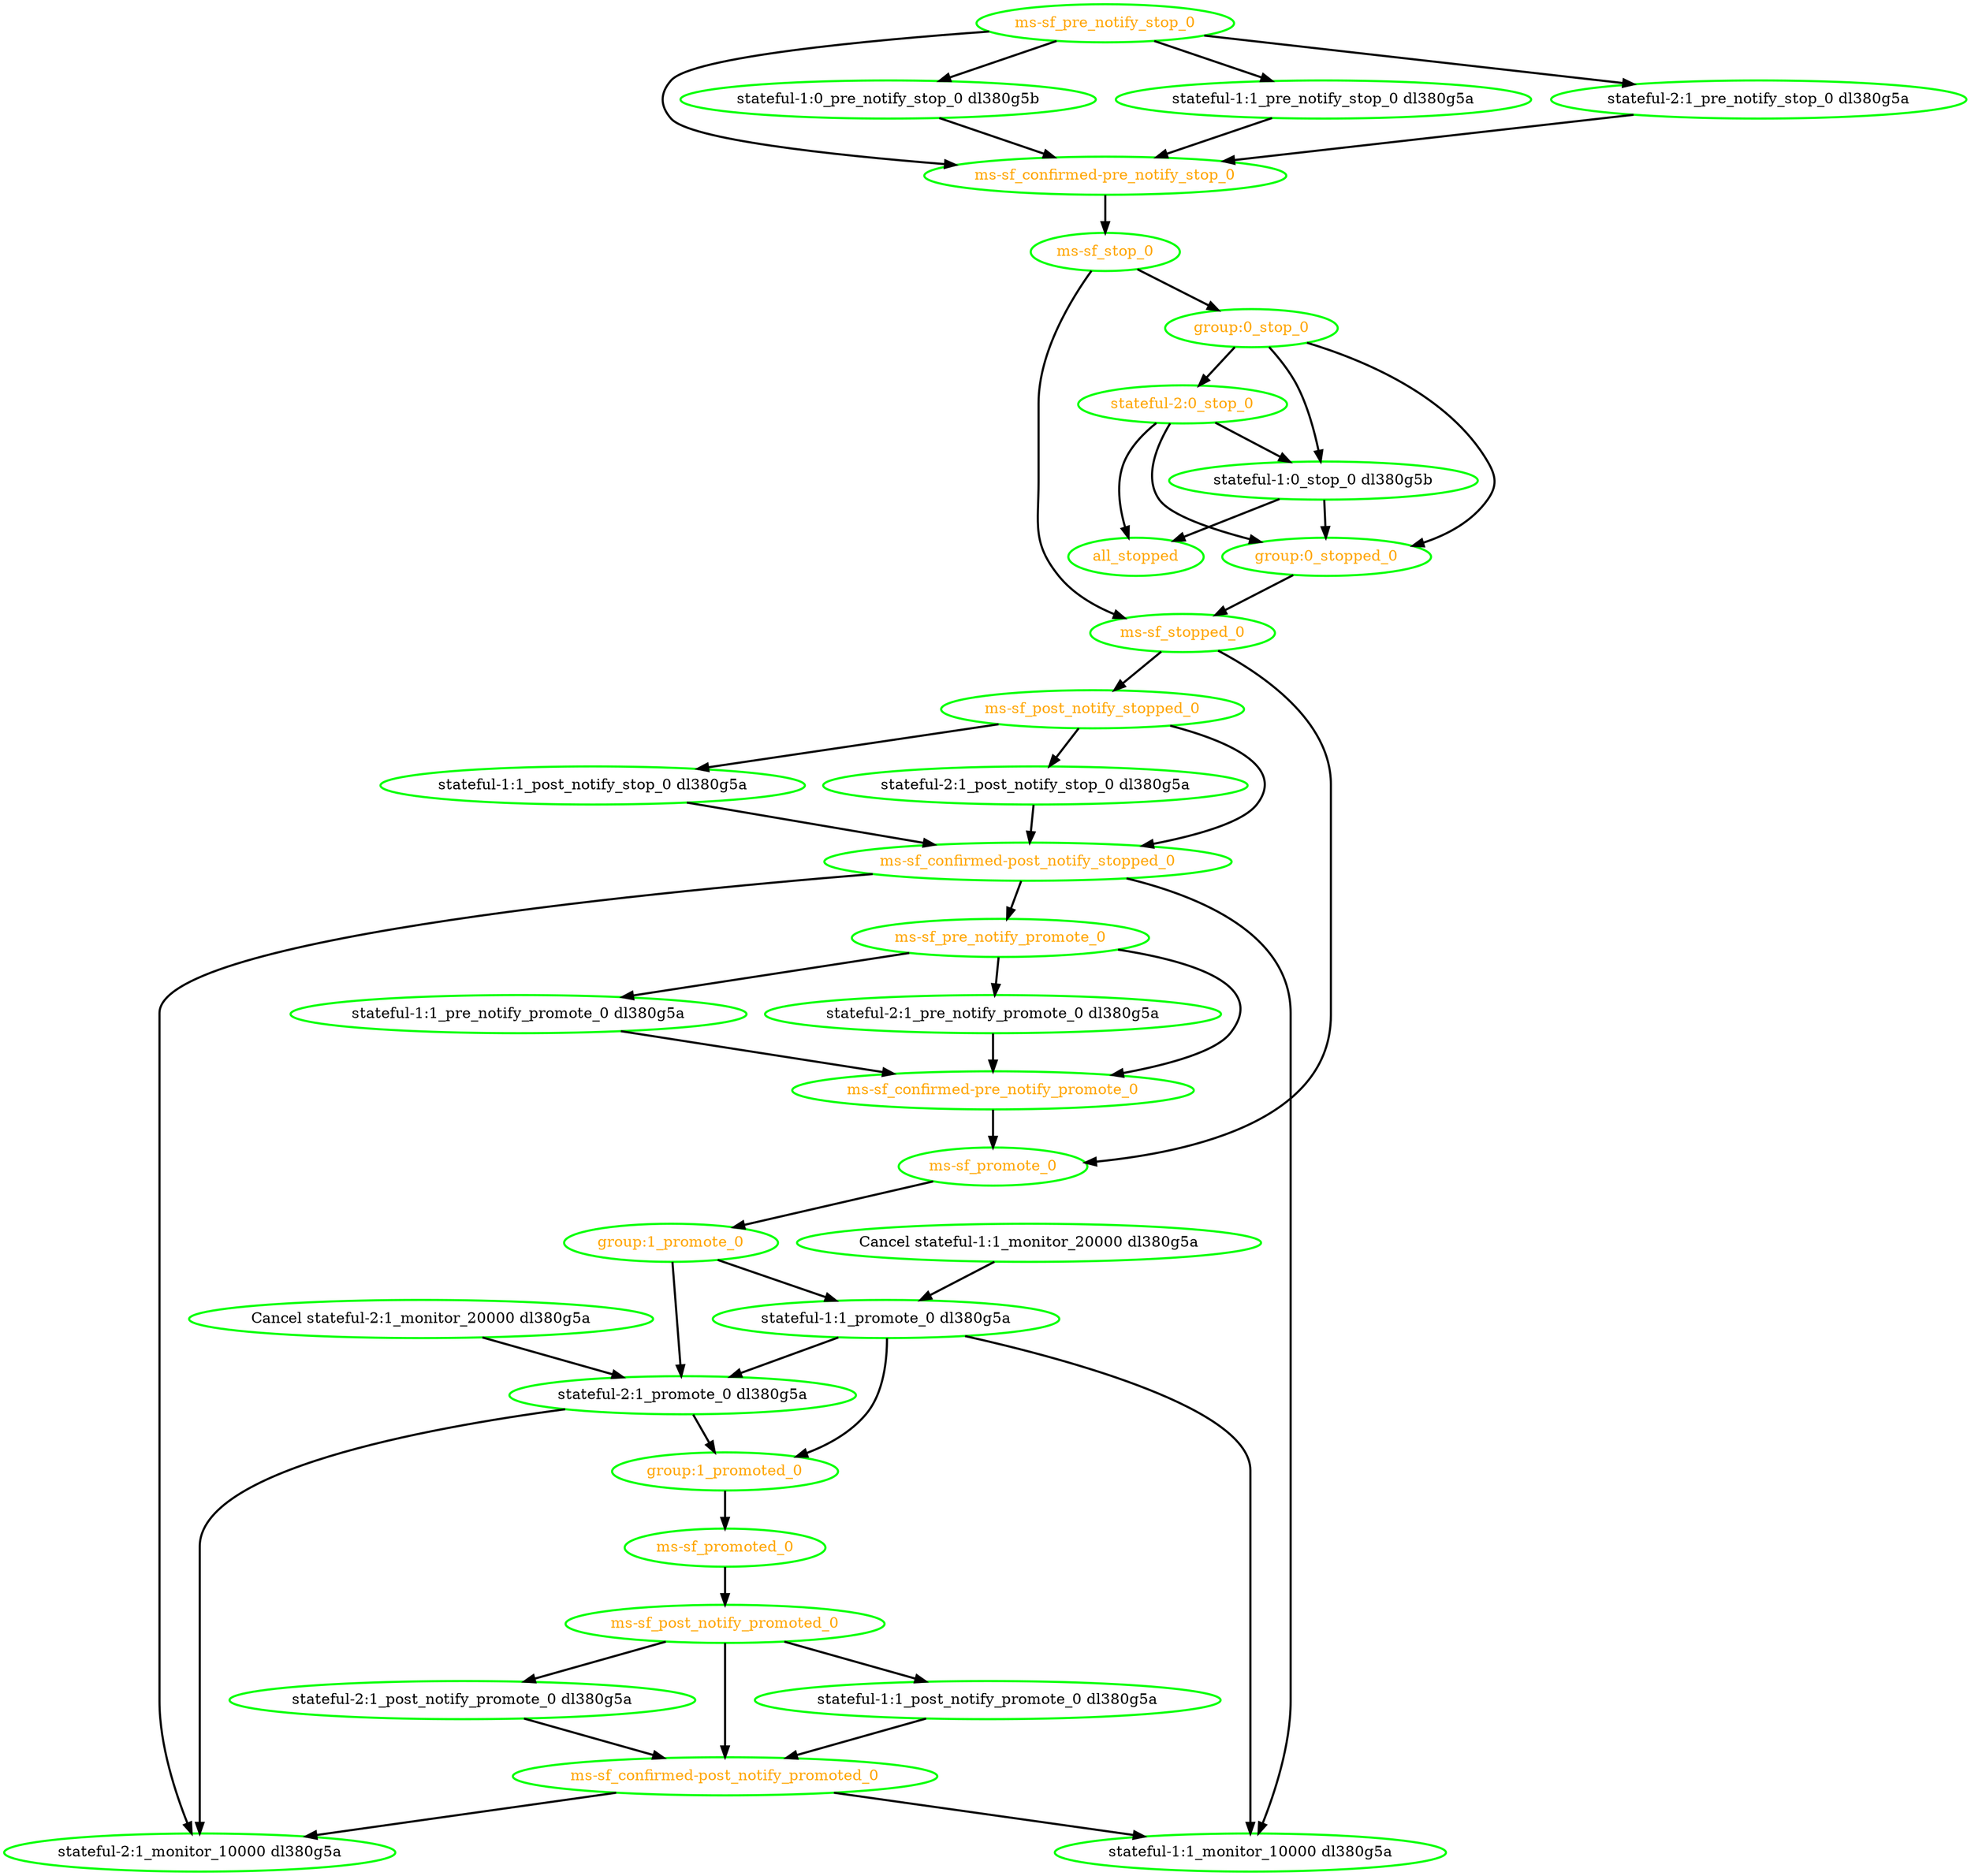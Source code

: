 digraph "g" {
"Cancel stateful-1:1_monitor_20000 dl380g5a" -> "stateful-1:1_promote_0 dl380g5a" [ style = bold]
"Cancel stateful-1:1_monitor_20000 dl380g5a" [ style=bold color="green" fontcolor="black"  ]
"Cancel stateful-2:1_monitor_20000 dl380g5a" -> "stateful-2:1_promote_0 dl380g5a" [ style = bold]
"Cancel stateful-2:1_monitor_20000 dl380g5a" [ style=bold color="green" fontcolor="black"  ]
"all_stopped" [ style=bold color="green" fontcolor="orange"  ]
"group:0_stop_0" -> "group:0_stopped_0" [ style = bold]
"group:0_stop_0" -> "stateful-1:0_stop_0 dl380g5b" [ style = bold]
"group:0_stop_0" -> "stateful-2:0_stop_0" [ style = bold]
"group:0_stop_0" [ style=bold color="green" fontcolor="orange"  ]
"group:0_stopped_0" -> "ms-sf_stopped_0" [ style = bold]
"group:0_stopped_0" [ style=bold color="green" fontcolor="orange"  ]
"group:1_promote_0" -> "stateful-1:1_promote_0 dl380g5a" [ style = bold]
"group:1_promote_0" -> "stateful-2:1_promote_0 dl380g5a" [ style = bold]
"group:1_promote_0" [ style=bold color="green" fontcolor="orange"  ]
"group:1_promoted_0" -> "ms-sf_promoted_0" [ style = bold]
"group:1_promoted_0" [ style=bold color="green" fontcolor="orange"  ]
"ms-sf_confirmed-post_notify_promoted_0" -> "stateful-1:1_monitor_10000 dl380g5a" [ style = bold]
"ms-sf_confirmed-post_notify_promoted_0" -> "stateful-2:1_monitor_10000 dl380g5a" [ style = bold]
"ms-sf_confirmed-post_notify_promoted_0" [ style=bold color="green" fontcolor="orange"  ]
"ms-sf_confirmed-post_notify_stopped_0" -> "ms-sf_pre_notify_promote_0" [ style = bold]
"ms-sf_confirmed-post_notify_stopped_0" -> "stateful-1:1_monitor_10000 dl380g5a" [ style = bold]
"ms-sf_confirmed-post_notify_stopped_0" -> "stateful-2:1_monitor_10000 dl380g5a" [ style = bold]
"ms-sf_confirmed-post_notify_stopped_0" [ style=bold color="green" fontcolor="orange"  ]
"ms-sf_confirmed-pre_notify_promote_0" -> "ms-sf_promote_0" [ style = bold]
"ms-sf_confirmed-pre_notify_promote_0" [ style=bold color="green" fontcolor="orange"  ]
"ms-sf_confirmed-pre_notify_stop_0" -> "ms-sf_stop_0" [ style = bold]
"ms-sf_confirmed-pre_notify_stop_0" [ style=bold color="green" fontcolor="orange"  ]
"ms-sf_post_notify_promoted_0" -> "ms-sf_confirmed-post_notify_promoted_0" [ style = bold]
"ms-sf_post_notify_promoted_0" -> "stateful-1:1_post_notify_promote_0 dl380g5a" [ style = bold]
"ms-sf_post_notify_promoted_0" -> "stateful-2:1_post_notify_promote_0 dl380g5a" [ style = bold]
"ms-sf_post_notify_promoted_0" [ style=bold color="green" fontcolor="orange"  ]
"ms-sf_post_notify_stopped_0" -> "ms-sf_confirmed-post_notify_stopped_0" [ style = bold]
"ms-sf_post_notify_stopped_0" -> "stateful-1:1_post_notify_stop_0 dl380g5a" [ style = bold]
"ms-sf_post_notify_stopped_0" -> "stateful-2:1_post_notify_stop_0 dl380g5a" [ style = bold]
"ms-sf_post_notify_stopped_0" [ style=bold color="green" fontcolor="orange"  ]
"ms-sf_pre_notify_promote_0" -> "ms-sf_confirmed-pre_notify_promote_0" [ style = bold]
"ms-sf_pre_notify_promote_0" -> "stateful-1:1_pre_notify_promote_0 dl380g5a" [ style = bold]
"ms-sf_pre_notify_promote_0" -> "stateful-2:1_pre_notify_promote_0 dl380g5a" [ style = bold]
"ms-sf_pre_notify_promote_0" [ style=bold color="green" fontcolor="orange"  ]
"ms-sf_pre_notify_stop_0" -> "ms-sf_confirmed-pre_notify_stop_0" [ style = bold]
"ms-sf_pre_notify_stop_0" -> "stateful-1:0_pre_notify_stop_0 dl380g5b" [ style = bold]
"ms-sf_pre_notify_stop_0" -> "stateful-1:1_pre_notify_stop_0 dl380g5a" [ style = bold]
"ms-sf_pre_notify_stop_0" -> "stateful-2:1_pre_notify_stop_0 dl380g5a" [ style = bold]
"ms-sf_pre_notify_stop_0" [ style=bold color="green" fontcolor="orange"  ]
"ms-sf_promote_0" -> "group:1_promote_0" [ style = bold]
"ms-sf_promote_0" [ style=bold color="green" fontcolor="orange"  ]
"ms-sf_promoted_0" -> "ms-sf_post_notify_promoted_0" [ style = bold]
"ms-sf_promoted_0" [ style=bold color="green" fontcolor="orange"  ]
"ms-sf_stop_0" -> "group:0_stop_0" [ style = bold]
"ms-sf_stop_0" -> "ms-sf_stopped_0" [ style = bold]
"ms-sf_stop_0" [ style=bold color="green" fontcolor="orange"  ]
"ms-sf_stopped_0" -> "ms-sf_post_notify_stopped_0" [ style = bold]
"ms-sf_stopped_0" -> "ms-sf_promote_0" [ style = bold]
"ms-sf_stopped_0" [ style=bold color="green" fontcolor="orange"  ]
"stateful-1:0_pre_notify_stop_0 dl380g5b" -> "ms-sf_confirmed-pre_notify_stop_0" [ style = bold]
"stateful-1:0_pre_notify_stop_0 dl380g5b" [ style=bold color="green" fontcolor="black"  ]
"stateful-1:0_stop_0 dl380g5b" -> "all_stopped" [ style = bold]
"stateful-1:0_stop_0 dl380g5b" -> "group:0_stopped_0" [ style = bold]
"stateful-1:0_stop_0 dl380g5b" [ style=bold color="green" fontcolor="black"  ]
"stateful-1:1_monitor_10000 dl380g5a" [ style=bold color="green" fontcolor="black"  ]
"stateful-1:1_post_notify_promote_0 dl380g5a" -> "ms-sf_confirmed-post_notify_promoted_0" [ style = bold]
"stateful-1:1_post_notify_promote_0 dl380g5a" [ style=bold color="green" fontcolor="black"  ]
"stateful-1:1_post_notify_stop_0 dl380g5a" -> "ms-sf_confirmed-post_notify_stopped_0" [ style = bold]
"stateful-1:1_post_notify_stop_0 dl380g5a" [ style=bold color="green" fontcolor="black"  ]
"stateful-1:1_pre_notify_promote_0 dl380g5a" -> "ms-sf_confirmed-pre_notify_promote_0" [ style = bold]
"stateful-1:1_pre_notify_promote_0 dl380g5a" [ style=bold color="green" fontcolor="black"  ]
"stateful-1:1_pre_notify_stop_0 dl380g5a" -> "ms-sf_confirmed-pre_notify_stop_0" [ style = bold]
"stateful-1:1_pre_notify_stop_0 dl380g5a" [ style=bold color="green" fontcolor="black"  ]
"stateful-1:1_promote_0 dl380g5a" -> "group:1_promoted_0" [ style = bold]
"stateful-1:1_promote_0 dl380g5a" -> "stateful-1:1_monitor_10000 dl380g5a" [ style = bold]
"stateful-1:1_promote_0 dl380g5a" -> "stateful-2:1_promote_0 dl380g5a" [ style = bold]
"stateful-1:1_promote_0 dl380g5a" [ style=bold color="green" fontcolor="black"  ]
"stateful-2:0_stop_0" -> "all_stopped" [ style = bold]
"stateful-2:0_stop_0" -> "group:0_stopped_0" [ style = bold]
"stateful-2:0_stop_0" -> "stateful-1:0_stop_0 dl380g5b" [ style = bold]
"stateful-2:0_stop_0" [ style=bold color="green" fontcolor="orange"  ]
"stateful-2:1_monitor_10000 dl380g5a" [ style=bold color="green" fontcolor="black"  ]
"stateful-2:1_post_notify_promote_0 dl380g5a" -> "ms-sf_confirmed-post_notify_promoted_0" [ style = bold]
"stateful-2:1_post_notify_promote_0 dl380g5a" [ style=bold color="green" fontcolor="black"  ]
"stateful-2:1_post_notify_stop_0 dl380g5a" -> "ms-sf_confirmed-post_notify_stopped_0" [ style = bold]
"stateful-2:1_post_notify_stop_0 dl380g5a" [ style=bold color="green" fontcolor="black"  ]
"stateful-2:1_pre_notify_promote_0 dl380g5a" -> "ms-sf_confirmed-pre_notify_promote_0" [ style = bold]
"stateful-2:1_pre_notify_promote_0 dl380g5a" [ style=bold color="green" fontcolor="black"  ]
"stateful-2:1_pre_notify_stop_0 dl380g5a" -> "ms-sf_confirmed-pre_notify_stop_0" [ style = bold]
"stateful-2:1_pre_notify_stop_0 dl380g5a" [ style=bold color="green" fontcolor="black"  ]
"stateful-2:1_promote_0 dl380g5a" -> "group:1_promoted_0" [ style = bold]
"stateful-2:1_promote_0 dl380g5a" -> "stateful-2:1_monitor_10000 dl380g5a" [ style = bold]
"stateful-2:1_promote_0 dl380g5a" [ style=bold color="green" fontcolor="black"  ]
}
